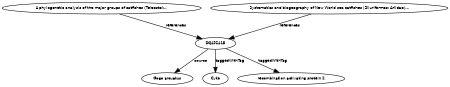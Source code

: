 digraph G {
size="3,3";
node [fontsize=7, fontname="Helvetica"];
edge [fontsize=7, fontname="Helvetica"];
node0 [label="DQ492415", width=0.27433100247,height=0.27433100247];
node1 [label="A phylogenetic analysis of the major groups of catfishes (Teleostei:...", width=0.27433100247,height=0.27433100247];
node2 [label="Systematics and biogeography of New World sea catfishes (Siluriformes: Ariidae)...", width=0.27433100247,height=0.27433100247];
node3 [label="Gogo arcuatus", width=0.27433100247,height=0.27433100247];
node4 [label="Cytb", width=0.27433100247,height=0.27433100247];
node5 [label="recombination activating protein 2", width=0.27433100247,height=0.27433100247];
node1 -> node0 [label="references"];
node2 -> node0 [label="references"];
node0 -> node3 [label="source"];
node0 -> node4 [label="taggedWithTag"];
node0 -> node5 [label="taggedWithTag"];
}

